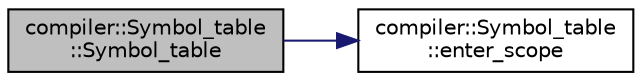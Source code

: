 digraph "compiler::Symbol_table::Symbol_table"
{
 // LATEX_PDF_SIZE
  edge [fontname="Helvetica",fontsize="10",labelfontname="Helvetica",labelfontsize="10"];
  node [fontname="Helvetica",fontsize="10",shape=record];
  rankdir="LR";
  Node1 [label="compiler::Symbol_table\l::Symbol_table",height=0.2,width=0.4,color="black", fillcolor="grey75", style="filled", fontcolor="black",tooltip="Construct a new Symbol_table object. By default there is a global symbol table."];
  Node1 -> Node2 [color="midnightblue",fontsize="10",style="solid",fontname="Helvetica"];
  Node2 [label="compiler::Symbol_table\l::enter_scope",height=0.2,width=0.4,color="black", fillcolor="white", style="filled",URL="$classcompiler_1_1_symbol__table.html#a3de2c6e3d140c3e966256c5f541c0a08",tooltip="Called when a scope is entered."];
}
